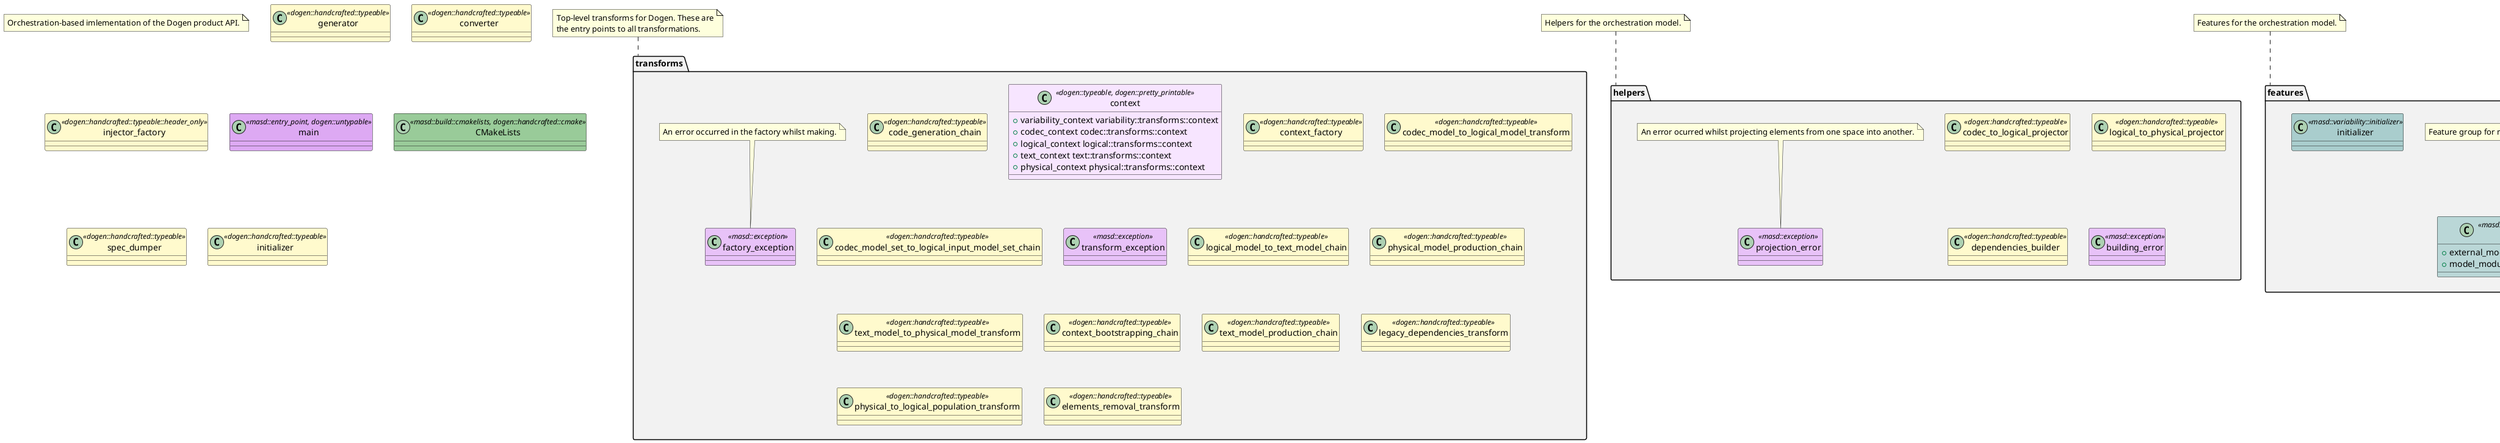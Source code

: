 @startuml
set namespaceSeparator ::
note as N1
Orchestration-based imlementation of the Dogen product API.
end note

namespace transforms #F2F2F2 {
        class code_generation_chain <<dogen::handcrafted::typeable>> #FFFACD {
        }

        class context <<dogen::typeable, dogen::pretty_printable>> #F7E5FF {
                +{field} variability_context variability::transforms::context
                +{field} codec_context codec::transforms::context
                +{field} logical_context logical::transforms::context
                +{field} text_context text::transforms::context
                +{field} physical_context physical::transforms::context
        }

        class context_factory <<dogen::handcrafted::typeable>> #FFFACD {
        }

        class factory_exception <<masd::exception>> #E8C2F8 {
        }

note top of  factory_exception
An error occurred in the factory whilst making.
end note

        class codec_model_to_logical_model_transform <<dogen::handcrafted::typeable>> #FFFACD {
        }

        class codec_model_set_to_logical_input_model_set_chain <<dogen::handcrafted::typeable>> #FFFACD {
        }

        class transform_exception <<masd::exception>> #E8C2F8 {
        }

        class logical_model_to_text_model_chain <<dogen::handcrafted::typeable>> #FFFACD {
        }

        class physical_model_production_chain <<dogen::handcrafted::typeable>> #FFFACD {
        }

        class text_model_to_physical_model_transform <<dogen::handcrafted::typeable>> #FFFACD {
        }

        class context_bootstrapping_chain <<dogen::handcrafted::typeable>> #FFFACD {
        }

        class text_model_production_chain <<dogen::handcrafted::typeable>> #FFFACD {
        }

        class legacy_dependencies_transform <<dogen::handcrafted::typeable>> #FFFACD {
        }

        class physical_to_logical_population_transform <<dogen::handcrafted::typeable>> #FFFACD {
        }

        class elements_removal_transform <<dogen::handcrafted::typeable>> #FFFACD {
        }

}

note top of  transforms
Top-level transforms for Dogen. These are
the entry points to all transformations.
end note

class generator <<dogen::handcrafted::typeable>> #FFFACD {
}

class converter <<dogen::handcrafted::typeable>> #FFFACD {
}

class injector_factory <<dogen::handcrafted::typeable::header_only>> #FFFACD {
}

namespace helpers #F2F2F2 {
        class codec_to_logical_projector <<dogen::handcrafted::typeable>> #FFFACD {
        }

        class logical_to_physical_projector <<dogen::handcrafted::typeable>> #FFFACD {
        }

        class projection_error <<masd::exception>> #E8C2F8 {
        }

note top of  projection_error
An error ocurred whilst projecting elements from one space into another.
end note

        class dependencies_builder <<dogen::handcrafted::typeable>> #FFFACD {
        }

        class building_error <<masd::exception>> #E8C2F8 {
        }

}

note top of  helpers
Helpers for the orchestration model.
end note

namespace features #F2F2F2 {
        class model_location <<masd::variability::feature_bundle>> #BAD7D7 {
                +{field} external_modules masd::variability::text
                +{field} model_modules masd::variability::text
        }

note top of  model_location
Feature group for model location related features.
end note

        class initializer <<masd::variability::initializer>> #A9CDCD {
        }

}

note top of  features
Features for the orchestration model.
end note

class main <<masd::entry_point, dogen::untypable>> #DDA9F3 {
}

class CMakeLists <<masd::build::cmakelists, dogen::handcrafted::cmake>> #99CB99 {
}

class spec_dumper <<dogen::handcrafted::typeable>> #FFFACD {
}

class initializer <<dogen::handcrafted::typeable>> #FFFACD {
}

@enduml
